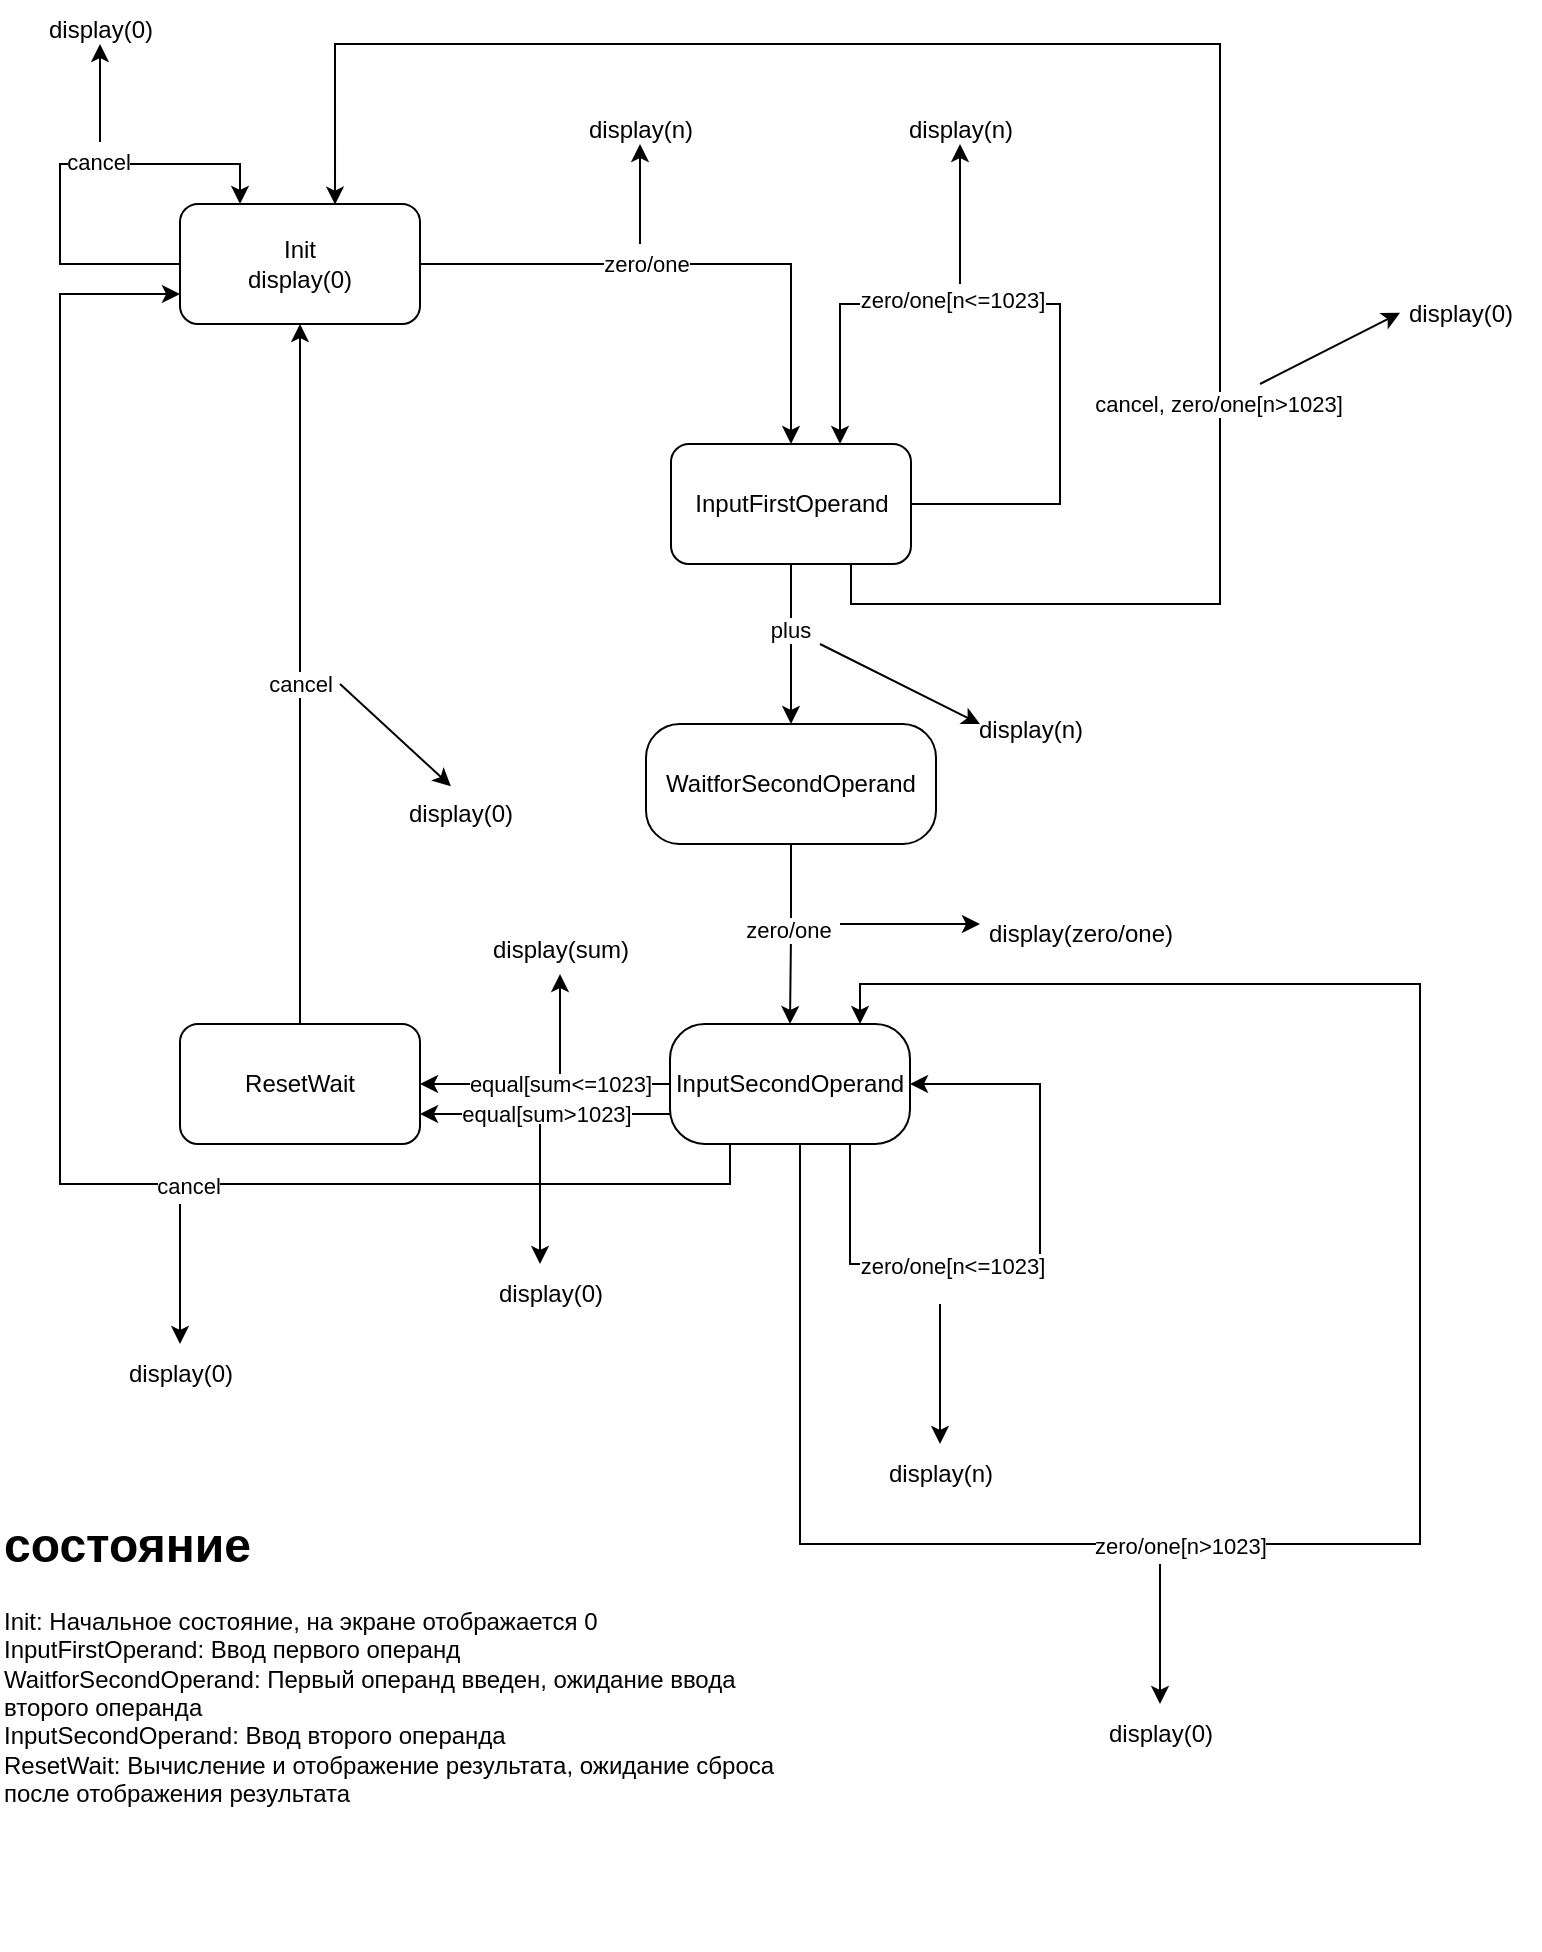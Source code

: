 <mxfile version="26.1.1">
  <diagram name="Page-1" id="6yXnvRE_J2DNXVWMnwCN">
    <mxGraphModel dx="1674" dy="982" grid="1" gridSize="10" guides="1" tooltips="1" connect="1" arrows="1" fold="1" page="1" pageScale="1" pageWidth="850" pageHeight="1100" math="0" shadow="0">
      <root>
        <mxCell id="0" />
        <mxCell id="1" parent="0" />
        <mxCell id="8M2KErK0JaGW21zgCXvv-22" style="edgeStyle=orthogonalEdgeStyle;rounded=0;orthogonalLoop=1;jettySize=auto;html=1;exitX=0;exitY=0.5;exitDx=0;exitDy=0;entryX=0.25;entryY=0;entryDx=0;entryDy=0;" edge="1" parent="1" source="8M2KErK0JaGW21zgCXvv-2" target="8M2KErK0JaGW21zgCXvv-2">
          <mxGeometry relative="1" as="geometry">
            <mxPoint x="150" y="130" as="targetPoint" />
            <Array as="points">
              <mxPoint x="60" y="170" />
              <mxPoint x="60" y="120" />
              <mxPoint x="150" y="120" />
            </Array>
          </mxGeometry>
        </mxCell>
        <mxCell id="8M2KErK0JaGW21zgCXvv-23" value="cancel" style="edgeLabel;html=1;align=center;verticalAlign=middle;resizable=0;points=[];" vertex="1" connectable="0" parent="8M2KErK0JaGW21zgCXvv-22">
          <mxGeometry x="0.17" y="1" relative="1" as="geometry">
            <mxPoint as="offset" />
          </mxGeometry>
        </mxCell>
        <mxCell id="8M2KErK0JaGW21zgCXvv-26" style="edgeStyle=orthogonalEdgeStyle;rounded=0;orthogonalLoop=1;jettySize=auto;html=1;exitX=1;exitY=0.5;exitDx=0;exitDy=0;entryX=0.5;entryY=0;entryDx=0;entryDy=0;" edge="1" parent="1" source="8M2KErK0JaGW21zgCXvv-2" target="8M2KErK0JaGW21zgCXvv-3">
          <mxGeometry relative="1" as="geometry" />
        </mxCell>
        <mxCell id="8M2KErK0JaGW21zgCXvv-27" value="zero/one" style="edgeLabel;html=1;align=center;verticalAlign=middle;resizable=0;points=[];" vertex="1" connectable="0" parent="8M2KErK0JaGW21zgCXvv-26">
          <mxGeometry x="-0.232" y="-1" relative="1" as="geometry">
            <mxPoint x="7" y="-1" as="offset" />
          </mxGeometry>
        </mxCell>
        <mxCell id="8M2KErK0JaGW21zgCXvv-2" value="Init&lt;div&gt;display(0)&lt;/div&gt;" style="rounded=1;whiteSpace=wrap;html=1;" vertex="1" parent="1">
          <mxGeometry x="120" y="140" width="120" height="60" as="geometry" />
        </mxCell>
        <mxCell id="8M2KErK0JaGW21zgCXvv-30" value="" style="edgeStyle=orthogonalEdgeStyle;rounded=0;orthogonalLoop=1;jettySize=auto;html=1;" edge="1" parent="1" source="8M2KErK0JaGW21zgCXvv-3" target="8M2KErK0JaGW21zgCXvv-4">
          <mxGeometry relative="1" as="geometry" />
        </mxCell>
        <mxCell id="8M2KErK0JaGW21zgCXvv-31" value="plus" style="edgeLabel;html=1;align=center;verticalAlign=middle;resizable=0;points=[];" vertex="1" connectable="0" parent="8M2KErK0JaGW21zgCXvv-30">
          <mxGeometry x="-0.169" y="-1" relative="1" as="geometry">
            <mxPoint as="offset" />
          </mxGeometry>
        </mxCell>
        <mxCell id="8M2KErK0JaGW21zgCXvv-32" style="edgeStyle=orthogonalEdgeStyle;rounded=0;orthogonalLoop=1;jettySize=auto;html=1;exitX=1;exitY=0.5;exitDx=0;exitDy=0;" edge="1" parent="1" source="8M2KErK0JaGW21zgCXvv-3">
          <mxGeometry relative="1" as="geometry">
            <mxPoint x="450" y="260" as="targetPoint" />
            <Array as="points">
              <mxPoint x="560" y="290" />
              <mxPoint x="560" y="190" />
              <mxPoint x="450" y="190" />
            </Array>
          </mxGeometry>
        </mxCell>
        <mxCell id="8M2KErK0JaGW21zgCXvv-34" value="zero/one[n&amp;lt;=1023]" style="edgeLabel;html=1;align=center;verticalAlign=middle;resizable=0;points=[];" vertex="1" connectable="0" parent="8M2KErK0JaGW21zgCXvv-32">
          <mxGeometry x="0.284" y="-2" relative="1" as="geometry">
            <mxPoint x="-1" as="offset" />
          </mxGeometry>
        </mxCell>
        <mxCell id="8M2KErK0JaGW21zgCXvv-51" style="edgeStyle=orthogonalEdgeStyle;rounded=0;orthogonalLoop=1;jettySize=auto;html=1;exitX=0.75;exitY=1;exitDx=0;exitDy=0;entryX=0.646;entryY=0.005;entryDx=0;entryDy=0;entryPerimeter=0;" edge="1" parent="1" source="8M2KErK0JaGW21zgCXvv-3" target="8M2KErK0JaGW21zgCXvv-2">
          <mxGeometry relative="1" as="geometry">
            <mxPoint x="198" y="130" as="targetPoint" />
            <Array as="points">
              <mxPoint x="456" y="340" />
              <mxPoint x="640" y="340" />
              <mxPoint x="640" y="60" />
              <mxPoint x="198" y="60" />
            </Array>
          </mxGeometry>
        </mxCell>
        <mxCell id="8M2KErK0JaGW21zgCXvv-52" value="cancel, zero/one[n&amp;gt;1023]" style="edgeLabel;html=1;align=center;verticalAlign=middle;resizable=0;points=[];" vertex="1" connectable="0" parent="8M2KErK0JaGW21zgCXvv-51">
          <mxGeometry x="-0.314" y="1" relative="1" as="geometry">
            <mxPoint y="41" as="offset" />
          </mxGeometry>
        </mxCell>
        <mxCell id="8M2KErK0JaGW21zgCXvv-3" value="InputFirstOperand" style="rounded=1;whiteSpace=wrap;html=1;" vertex="1" parent="1">
          <mxGeometry x="365.5" y="260" width="120" height="60" as="geometry" />
        </mxCell>
        <mxCell id="8M2KErK0JaGW21zgCXvv-37" style="edgeStyle=orthogonalEdgeStyle;rounded=0;orthogonalLoop=1;jettySize=auto;html=1;exitX=0.5;exitY=1;exitDx=0;exitDy=0;" edge="1" parent="1" source="8M2KErK0JaGW21zgCXvv-4" target="8M2KErK0JaGW21zgCXvv-8">
          <mxGeometry relative="1" as="geometry" />
        </mxCell>
        <mxCell id="8M2KErK0JaGW21zgCXvv-38" value="zero/one" style="edgeLabel;html=1;align=center;verticalAlign=middle;resizable=0;points=[];" vertex="1" connectable="0" parent="8M2KErK0JaGW21zgCXvv-37">
          <mxGeometry x="-0.057" y="-2" relative="1" as="geometry">
            <mxPoint as="offset" />
          </mxGeometry>
        </mxCell>
        <mxCell id="8M2KErK0JaGW21zgCXvv-4" value="WaitforSecondOperand" style="rounded=1;whiteSpace=wrap;html=1;arcSize=28;" vertex="1" parent="1">
          <mxGeometry x="353" y="400" width="145" height="60" as="geometry" />
        </mxCell>
        <mxCell id="8M2KErK0JaGW21zgCXvv-41" style="edgeStyle=orthogonalEdgeStyle;rounded=0;orthogonalLoop=1;jettySize=auto;html=1;exitX=0.75;exitY=1;exitDx=0;exitDy=0;entryX=1;entryY=0.5;entryDx=0;entryDy=0;" edge="1" parent="1" source="8M2KErK0JaGW21zgCXvv-8" target="8M2KErK0JaGW21zgCXvv-8">
          <mxGeometry relative="1" as="geometry">
            <mxPoint x="550" y="570" as="targetPoint" />
            <Array as="points">
              <mxPoint x="455" y="670" />
              <mxPoint x="550" y="670" />
              <mxPoint x="550" y="580" />
            </Array>
          </mxGeometry>
        </mxCell>
        <mxCell id="8M2KErK0JaGW21zgCXvv-44" value="zero/one[n&amp;lt;=1023]" style="edgeLabel;html=1;align=center;verticalAlign=middle;resizable=0;points=[];" vertex="1" connectable="0" parent="8M2KErK0JaGW21zgCXvv-41">
          <mxGeometry x="-0.285" y="-1" relative="1" as="geometry">
            <mxPoint as="offset" />
          </mxGeometry>
        </mxCell>
        <mxCell id="8M2KErK0JaGW21zgCXvv-47" style="edgeStyle=orthogonalEdgeStyle;rounded=0;orthogonalLoop=1;jettySize=auto;html=1;exitX=0;exitY=0.5;exitDx=0;exitDy=0;" edge="1" parent="1" source="8M2KErK0JaGW21zgCXvv-8" target="8M2KErK0JaGW21zgCXvv-9">
          <mxGeometry relative="1" as="geometry" />
        </mxCell>
        <mxCell id="8M2KErK0JaGW21zgCXvv-48" value="equal[sum&amp;lt;=1023]" style="edgeLabel;html=1;align=center;verticalAlign=middle;resizable=0;points=[];" vertex="1" connectable="0" parent="8M2KErK0JaGW21zgCXvv-47">
          <mxGeometry x="0.155" y="1" relative="1" as="geometry">
            <mxPoint x="17" y="-1" as="offset" />
          </mxGeometry>
        </mxCell>
        <mxCell id="8M2KErK0JaGW21zgCXvv-55" style="edgeStyle=orthogonalEdgeStyle;rounded=0;orthogonalLoop=1;jettySize=auto;html=1;exitX=0.25;exitY=1;exitDx=0;exitDy=0;entryX=0;entryY=0.75;entryDx=0;entryDy=0;" edge="1" parent="1" source="8M2KErK0JaGW21zgCXvv-8" target="8M2KErK0JaGW21zgCXvv-2">
          <mxGeometry relative="1" as="geometry">
            <mxPoint x="100" y="200" as="targetPoint" />
            <Array as="points">
              <mxPoint x="395" y="630" />
              <mxPoint x="60" y="630" />
              <mxPoint x="60" y="185" />
            </Array>
          </mxGeometry>
        </mxCell>
        <mxCell id="8M2KErK0JaGW21zgCXvv-56" value="cancel" style="edgeLabel;html=1;align=center;verticalAlign=middle;resizable=0;points=[];" vertex="1" connectable="0" parent="8M2KErK0JaGW21zgCXvv-55">
          <mxGeometry x="-0.322" y="1" relative="1" as="geometry">
            <mxPoint as="offset" />
          </mxGeometry>
        </mxCell>
        <mxCell id="8M2KErK0JaGW21zgCXvv-59" value="equal[sum&amp;gt;1023]" style="edgeStyle=orthogonalEdgeStyle;rounded=0;orthogonalLoop=1;jettySize=auto;html=1;exitX=0;exitY=0.75;exitDx=0;exitDy=0;entryX=1;entryY=0.75;entryDx=0;entryDy=0;" edge="1" parent="1" source="8M2KErK0JaGW21zgCXvv-8" target="8M2KErK0JaGW21zgCXvv-9">
          <mxGeometry relative="1" as="geometry" />
        </mxCell>
        <mxCell id="8M2KErK0JaGW21zgCXvv-8" value="InputSecondOperand" style="rounded=1;whiteSpace=wrap;html=1;arcSize=29;" vertex="1" parent="1">
          <mxGeometry x="365" y="550" width="120" height="60" as="geometry" />
        </mxCell>
        <mxCell id="8M2KErK0JaGW21zgCXvv-9" value="ResetWait" style="rounded=1;whiteSpace=wrap;html=1;" vertex="1" parent="1">
          <mxGeometry x="120" y="550" width="120" height="60" as="geometry" />
        </mxCell>
        <mxCell id="8M2KErK0JaGW21zgCXvv-14" style="edgeStyle=orthogonalEdgeStyle;rounded=0;orthogonalLoop=1;jettySize=auto;html=1;exitX=0.5;exitY=0;exitDx=0;exitDy=0;entryX=0.5;entryY=1;entryDx=0;entryDy=0;" edge="1" parent="1" source="8M2KErK0JaGW21zgCXvv-9" target="8M2KErK0JaGW21zgCXvv-2">
          <mxGeometry relative="1" as="geometry">
            <mxPoint x="180" y="400" as="sourcePoint" />
          </mxGeometry>
        </mxCell>
        <mxCell id="8M2KErK0JaGW21zgCXvv-15" value="cancel" style="edgeLabel;html=1;align=center;verticalAlign=middle;resizable=0;points=[];" vertex="1" connectable="0" parent="8M2KErK0JaGW21zgCXvv-14">
          <mxGeometry x="-0.026" y="4" relative="1" as="geometry">
            <mxPoint x="4" as="offset" />
          </mxGeometry>
        </mxCell>
        <mxCell id="8M2KErK0JaGW21zgCXvv-19" value="" style="endArrow=classic;html=1;rounded=0;entryX=0.443;entryY=0.037;entryDx=0;entryDy=0;entryPerimeter=0;" edge="1" parent="1" target="8M2KErK0JaGW21zgCXvv-20">
          <mxGeometry width="50" height="50" relative="1" as="geometry">
            <mxPoint x="200" y="380" as="sourcePoint" />
            <mxPoint x="240" y="340" as="targetPoint" />
            <Array as="points" />
          </mxGeometry>
        </mxCell>
        <mxCell id="8M2KErK0JaGW21zgCXvv-20" value="display(0)" style="text;html=1;align=center;verticalAlign=middle;resizable=0;points=[];autosize=1;strokeColor=none;fillColor=none;" vertex="1" parent="1">
          <mxGeometry x="220" y="430" width="80" height="30" as="geometry" />
        </mxCell>
        <mxCell id="8M2KErK0JaGW21zgCXvv-24" value="" style="endArrow=classic;html=1;rounded=0;" edge="1" parent="1">
          <mxGeometry width="50" height="50" relative="1" as="geometry">
            <mxPoint x="80" y="109" as="sourcePoint" />
            <mxPoint x="80" y="60" as="targetPoint" />
            <Array as="points" />
          </mxGeometry>
        </mxCell>
        <mxCell id="8M2KErK0JaGW21zgCXvv-25" value="display(0)" style="text;html=1;align=center;verticalAlign=middle;resizable=0;points=[];autosize=1;strokeColor=none;fillColor=none;" vertex="1" parent="1">
          <mxGeometry x="40" y="38" width="80" height="30" as="geometry" />
        </mxCell>
        <mxCell id="8M2KErK0JaGW21zgCXvv-28" value="" style="endArrow=classic;html=1;rounded=0;" edge="1" parent="1">
          <mxGeometry width="50" height="50" relative="1" as="geometry">
            <mxPoint x="350" y="160" as="sourcePoint" />
            <mxPoint x="350" y="110" as="targetPoint" />
            <Array as="points" />
          </mxGeometry>
        </mxCell>
        <mxCell id="8M2KErK0JaGW21zgCXvv-29" value="display(n)" style="text;html=1;align=center;verticalAlign=middle;resizable=0;points=[];autosize=1;strokeColor=none;fillColor=none;" vertex="1" parent="1">
          <mxGeometry x="310" y="88" width="80" height="30" as="geometry" />
        </mxCell>
        <mxCell id="8M2KErK0JaGW21zgCXvv-35" value="" style="endArrow=classic;html=1;rounded=0;" edge="1" parent="1">
          <mxGeometry width="50" height="50" relative="1" as="geometry">
            <mxPoint x="510" y="160" as="sourcePoint" />
            <mxPoint x="510" y="110" as="targetPoint" />
            <Array as="points">
              <mxPoint x="510" y="180" />
            </Array>
          </mxGeometry>
        </mxCell>
        <mxCell id="8M2KErK0JaGW21zgCXvv-36" value="display(n)" style="text;html=1;align=center;verticalAlign=middle;resizable=0;points=[];autosize=1;strokeColor=none;fillColor=none;" vertex="1" parent="1">
          <mxGeometry x="470" y="88" width="80" height="30" as="geometry" />
        </mxCell>
        <mxCell id="8M2KErK0JaGW21zgCXvv-39" value="" style="endArrow=classic;html=1;rounded=0;" edge="1" parent="1">
          <mxGeometry width="50" height="50" relative="1" as="geometry">
            <mxPoint x="450" y="500" as="sourcePoint" />
            <mxPoint x="520" y="500" as="targetPoint" />
            <Array as="points">
              <mxPoint x="450" y="500" />
              <mxPoint x="480" y="500" />
            </Array>
          </mxGeometry>
        </mxCell>
        <mxCell id="8M2KErK0JaGW21zgCXvv-40" value="display(zero/one)" style="text;html=1;align=center;verticalAlign=middle;resizable=0;points=[];autosize=1;strokeColor=none;fillColor=none;" vertex="1" parent="1">
          <mxGeometry x="510" y="490" width="120" height="30" as="geometry" />
        </mxCell>
        <mxCell id="8M2KErK0JaGW21zgCXvv-45" value="" style="endArrow=classic;html=1;rounded=0;" edge="1" parent="1">
          <mxGeometry width="50" height="50" relative="1" as="geometry">
            <mxPoint x="500" y="690" as="sourcePoint" />
            <mxPoint x="500" y="760" as="targetPoint" />
            <Array as="points">
              <mxPoint x="500" y="690" />
            </Array>
          </mxGeometry>
        </mxCell>
        <mxCell id="8M2KErK0JaGW21zgCXvv-46" value="display(n)" style="text;html=1;align=center;verticalAlign=middle;resizable=0;points=[];autosize=1;strokeColor=none;fillColor=none;" vertex="1" parent="1">
          <mxGeometry x="460" y="760" width="80" height="30" as="geometry" />
        </mxCell>
        <mxCell id="8M2KErK0JaGW21zgCXvv-49" value="" style="endArrow=classic;html=1;rounded=0;" edge="1" parent="1">
          <mxGeometry width="50" height="50" relative="1" as="geometry">
            <mxPoint x="310" y="575" as="sourcePoint" />
            <mxPoint x="310" y="525" as="targetPoint" />
            <Array as="points" />
          </mxGeometry>
        </mxCell>
        <mxCell id="8M2KErK0JaGW21zgCXvv-50" value="display(sum)" style="text;html=1;align=center;verticalAlign=middle;resizable=0;points=[];autosize=1;strokeColor=none;fillColor=none;" vertex="1" parent="1">
          <mxGeometry x="265" y="498" width="90" height="30" as="geometry" />
        </mxCell>
        <mxCell id="8M2KErK0JaGW21zgCXvv-53" value="" style="endArrow=classic;html=1;rounded=0;" edge="1" parent="1">
          <mxGeometry width="50" height="50" relative="1" as="geometry">
            <mxPoint x="660" y="230" as="sourcePoint" />
            <mxPoint x="730" y="194.41" as="targetPoint" />
            <Array as="points">
              <mxPoint x="660" y="230" />
            </Array>
          </mxGeometry>
        </mxCell>
        <mxCell id="8M2KErK0JaGW21zgCXvv-54" value="display(0)" style="text;html=1;align=center;verticalAlign=middle;resizable=0;points=[];autosize=1;strokeColor=none;fillColor=none;" vertex="1" parent="1">
          <mxGeometry x="720" y="180" width="80" height="30" as="geometry" />
        </mxCell>
        <mxCell id="8M2KErK0JaGW21zgCXvv-57" value="" style="endArrow=classic;html=1;rounded=0;" edge="1" parent="1">
          <mxGeometry width="50" height="50" relative="1" as="geometry">
            <mxPoint x="120" y="640" as="sourcePoint" />
            <mxPoint x="120" y="710" as="targetPoint" />
            <Array as="points">
              <mxPoint x="120" y="640" />
            </Array>
          </mxGeometry>
        </mxCell>
        <mxCell id="8M2KErK0JaGW21zgCXvv-58" value="display(0)" style="text;html=1;align=center;verticalAlign=middle;resizable=0;points=[];autosize=1;strokeColor=none;fillColor=none;" vertex="1" parent="1">
          <mxGeometry x="80" y="710" width="80" height="30" as="geometry" />
        </mxCell>
        <mxCell id="8M2KErK0JaGW21zgCXvv-60" value="" style="endArrow=classic;html=1;rounded=0;" edge="1" parent="1">
          <mxGeometry width="50" height="50" relative="1" as="geometry">
            <mxPoint x="300" y="600" as="sourcePoint" />
            <mxPoint x="300" y="670" as="targetPoint" />
            <Array as="points">
              <mxPoint x="300" y="600" />
            </Array>
          </mxGeometry>
        </mxCell>
        <mxCell id="8M2KErK0JaGW21zgCXvv-61" value="display(0)" style="text;html=1;align=center;verticalAlign=middle;resizable=0;points=[];autosize=1;strokeColor=none;fillColor=none;" vertex="1" parent="1">
          <mxGeometry x="265" y="670" width="80" height="30" as="geometry" />
        </mxCell>
        <mxCell id="8M2KErK0JaGW21zgCXvv-64" style="edgeStyle=orthogonalEdgeStyle;rounded=0;orthogonalLoop=1;jettySize=auto;html=1;" edge="1" parent="1">
          <mxGeometry relative="1" as="geometry">
            <mxPoint x="460" y="550" as="targetPoint" />
            <mxPoint x="430" y="610" as="sourcePoint" />
            <Array as="points">
              <mxPoint x="430" y="810" />
              <mxPoint x="740" y="810" />
              <mxPoint x="740" y="530" />
              <mxPoint x="460" y="530" />
            </Array>
          </mxGeometry>
        </mxCell>
        <mxCell id="8M2KErK0JaGW21zgCXvv-65" value="zero/one[n&amp;gt;1023]" style="edgeLabel;html=1;align=center;verticalAlign=middle;resizable=0;points=[];" vertex="1" connectable="0" parent="8M2KErK0JaGW21zgCXvv-64">
          <mxGeometry x="-0.285" y="-1" relative="1" as="geometry">
            <mxPoint as="offset" />
          </mxGeometry>
        </mxCell>
        <mxCell id="8M2KErK0JaGW21zgCXvv-68" value="" style="endArrow=classic;html=1;rounded=0;" edge="1" parent="1">
          <mxGeometry width="50" height="50" relative="1" as="geometry">
            <mxPoint x="610" y="820" as="sourcePoint" />
            <mxPoint x="610" y="890" as="targetPoint" />
            <Array as="points">
              <mxPoint x="610" y="820" />
            </Array>
          </mxGeometry>
        </mxCell>
        <mxCell id="8M2KErK0JaGW21zgCXvv-69" value="display(0)" style="text;html=1;align=center;verticalAlign=middle;resizable=0;points=[];autosize=1;strokeColor=none;fillColor=none;" vertex="1" parent="1">
          <mxGeometry x="570" y="890" width="80" height="30" as="geometry" />
        </mxCell>
        <mxCell id="8M2KErK0JaGW21zgCXvv-71" value="" style="endArrow=classic;html=1;rounded=0;" edge="1" parent="1">
          <mxGeometry width="50" height="50" relative="1" as="geometry">
            <mxPoint x="440" y="360" as="sourcePoint" />
            <mxPoint x="520" y="400" as="targetPoint" />
            <Array as="points">
              <mxPoint x="440" y="360" />
            </Array>
          </mxGeometry>
        </mxCell>
        <mxCell id="8M2KErK0JaGW21zgCXvv-72" value="display(n)" style="text;html=1;align=center;verticalAlign=middle;resizable=0;points=[];autosize=1;strokeColor=none;fillColor=none;" vertex="1" parent="1">
          <mxGeometry x="505" y="388" width="80" height="30" as="geometry" />
        </mxCell>
        <mxCell id="8M2KErK0JaGW21zgCXvv-73" value="&lt;h1 style=&quot;margin-top: 0px;&quot;&gt;состояние&lt;/h1&gt;&lt;div&gt;Init: Начальное состояние, на экране отображается 0&lt;/div&gt;&lt;div&gt;InputFirstOperand: Ввод первого операнд&lt;/div&gt;&lt;div&gt;WaitforSecondOperand: Первый операнд введен, ожидание ввода второго операнда&lt;/div&gt;&lt;div&gt;InputSecondOperand: Ввод второго операнда&lt;/div&gt;&lt;div&gt;ResetWait: Вычисление и отображение результата, ожидание сброса после отображения результата&amp;nbsp;&lt;/div&gt;" style="text;html=1;whiteSpace=wrap;overflow=hidden;rounded=0;" vertex="1" parent="1">
          <mxGeometry x="30" y="790" width="390" height="220" as="geometry" />
        </mxCell>
      </root>
    </mxGraphModel>
  </diagram>
</mxfile>
